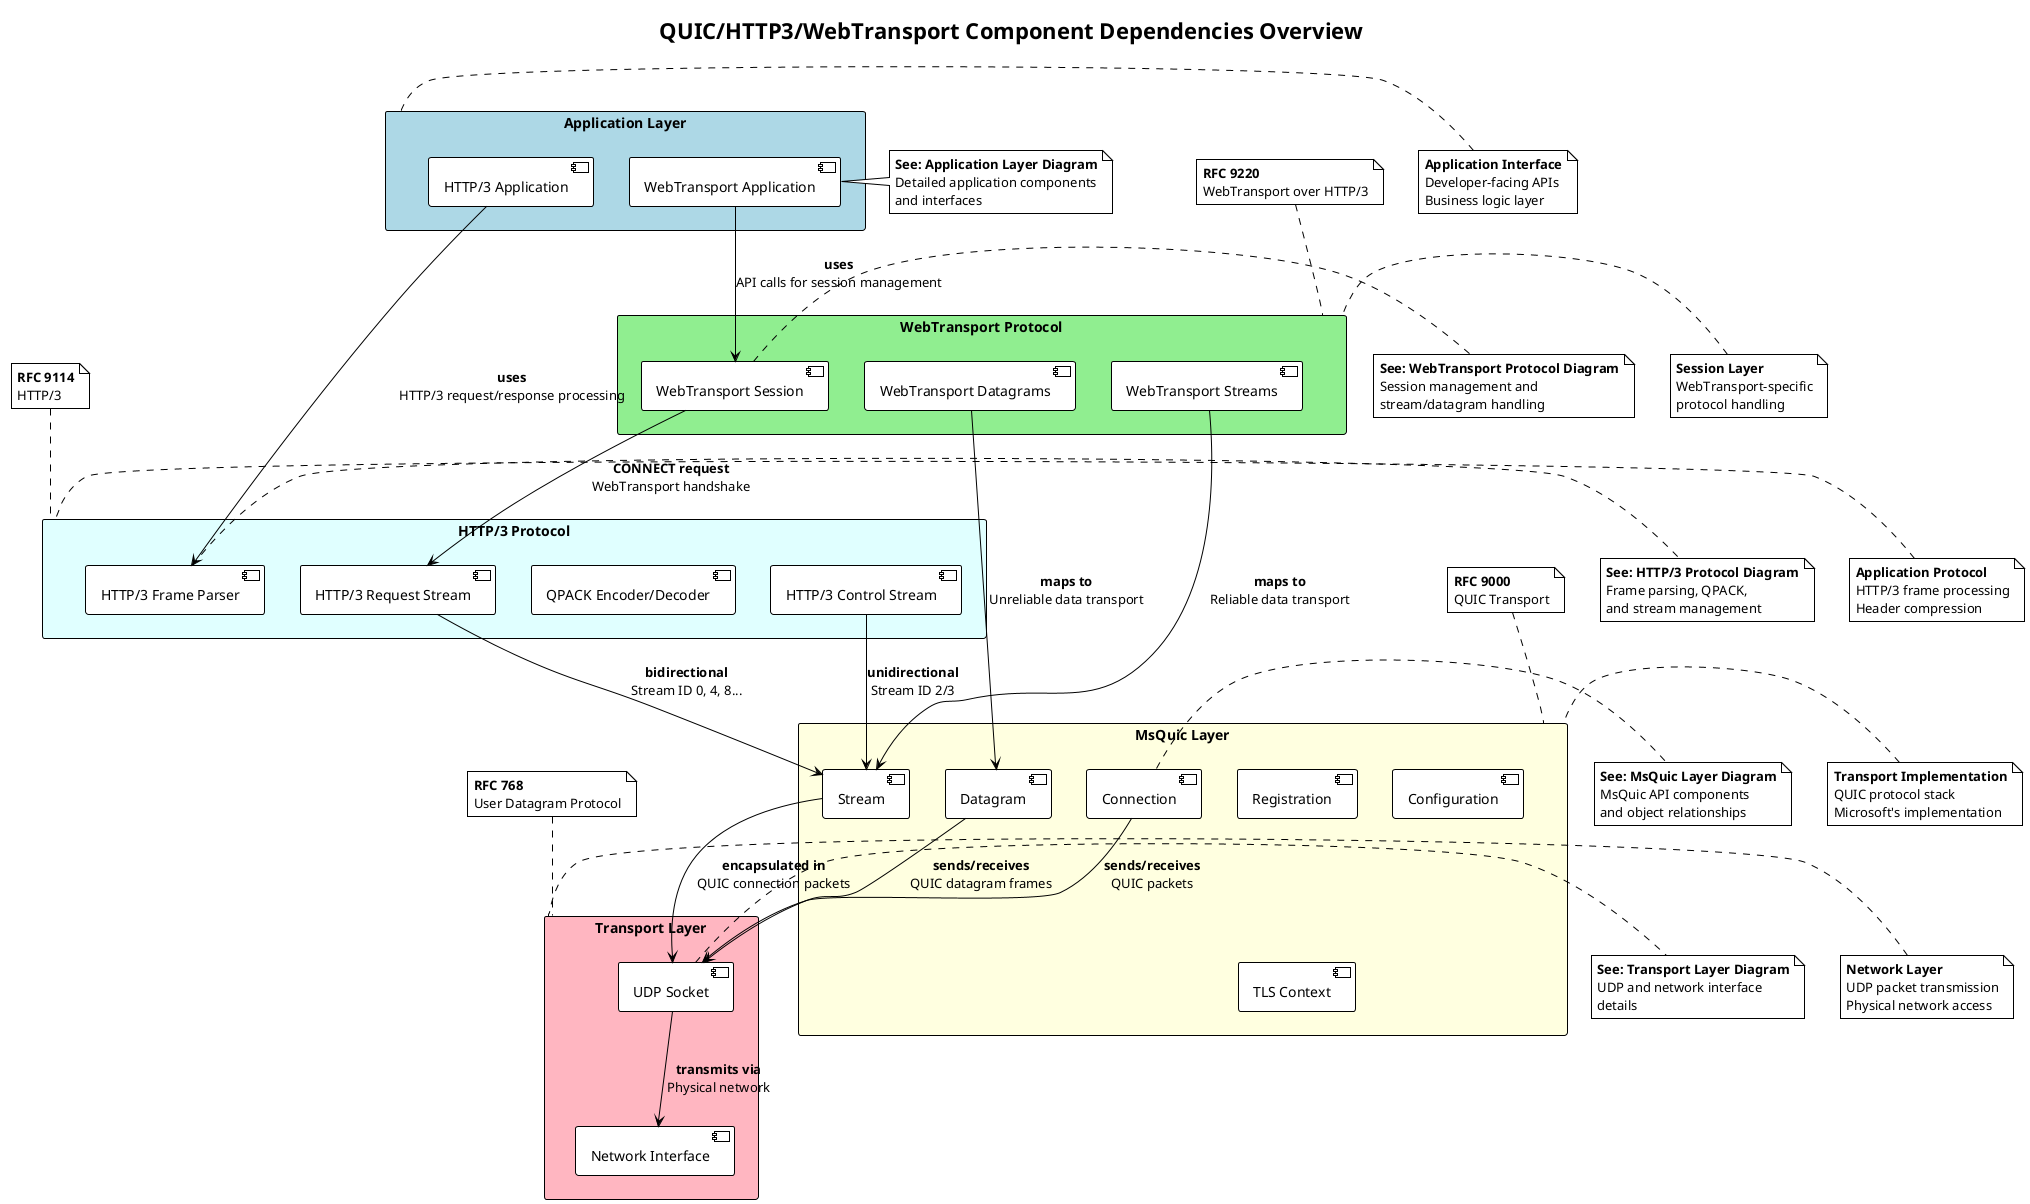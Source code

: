 @startuml
!theme plain
skinparam packageStyle rectangle
skinparam backgroundColor white

title QUIC/HTTP3/WebTransport Component Dependencies Overview

package "Application Layer" #lightblue {
  [WebTransport Application]
  [HTTP/3 Application]
}

package "WebTransport Protocol" #lightgreen {
  [WebTransport Session]
  [WebTransport Streams]
  [WebTransport Datagrams]
}

package "HTTP/3 Protocol" #lightcyan {
  [HTTP/3 Frame Parser]
  [QPACK Encoder/Decoder]
  [HTTP/3 Control Stream]
  [HTTP/3 Request Stream]
}

package "MsQuic Layer" #lightyellow {
  [Registration]
  [Configuration]
  [Connection]
  [Stream]
  [Datagram]
  [TLS Context]
}

package "Transport Layer" #lightpink {
  [UDP Socket]
  [Network Interface]
}

' Cross-layer dependencies with detailed annotations
[WebTransport Application] --> [WebTransport Session] : **uses**\nAPI calls for session management
[HTTP/3 Application] --> [HTTP/3 Frame Parser] : **uses**\nHTTP/3 request/response processing

[WebTransport Session] --> [HTTP/3 Request Stream] : **CONNECT request**\nWebTransport handshake
[WebTransport Streams] --> [Stream] : **maps to**\nReliable data transport
[WebTransport Datagrams] --> [Datagram] : **maps to**\nUnreliable data transport

[HTTP/3 Control Stream] --> [Stream] : **unidirectional**\nStream ID 2/3
[HTTP/3 Request Stream] --> [Stream] : **bidirectional**\nStream ID 0, 4, 8...

[Connection] --> [UDP Socket] : **sends/receives**\nQUIC packets
[Stream] --> [UDP Socket] : **encapsulated in**\nQUIC connection packets
[Datagram] --> [UDP Socket] : **sends/receives**\nQUIC datagram frames

[UDP Socket] --> [Network Interface] : **transmits via**\nPhysical network

' Reference annotations for individual diagrams
note right of [WebTransport Application] : **See: Application Layer Diagram**\nDetailed application components\nand interfaces

note right of [WebTransport Session] : **See: WebTransport Protocol Diagram**\nSession management and\nstream/datagram handling

note right of [HTTP/3 Frame Parser] : **See: HTTP/3 Protocol Diagram**\nFrame parsing, QPACK,\nand stream management

note right of [Connection] : **See: MsQuic Layer Diagram**\nMsQuic API components\nand object relationships

note right of [UDP Socket] : **See: Transport Layer Diagram**\nUDP and network interface\ndetails

' Protocol specifications
note top of "WebTransport Protocol" : **RFC 9220**\nWebTransport over HTTP/3

note top of "HTTP/3 Protocol" : **RFC 9114**\nHTTP/3

note top of "MsQuic Layer" : **RFC 9000**\nQUIC Transport

note top of "Transport Layer" : **RFC 768**\nUser Datagram Protocol

' Architecture notes
note left of "Application Layer" : **Application Interface**\nDeveloper-facing APIs\nBusiness logic layer

note left of "WebTransport Protocol" : **Session Layer**\nWebTransport-specific\nprotocol handling

note left of "HTTP/3 Protocol" : **Application Protocol**\nHTTP/3 frame processing\nHeader compression

note left of "MsQuic Layer" : **Transport Implementation**\nQUIC protocol stack\nMicrosoft's implementation

note left of "Transport Layer" : **Network Layer**\nUDP packet transmission\nPhysical network access

@enduml

